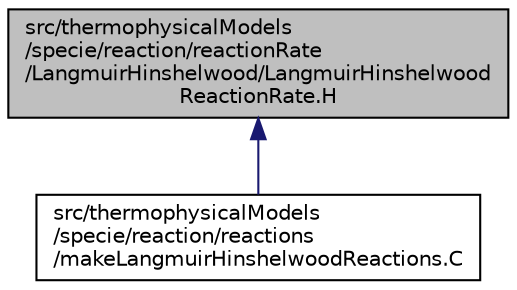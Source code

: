 digraph "src/thermophysicalModels/specie/reaction/reactionRate/LangmuirHinshelwood/LangmuirHinshelwoodReactionRate.H"
{
  bgcolor="transparent";
  edge [fontname="Helvetica",fontsize="10",labelfontname="Helvetica",labelfontsize="10"];
  node [fontname="Helvetica",fontsize="10",shape=record];
  Node1 [label="src/thermophysicalModels\l/specie/reaction/reactionRate\l/LangmuirHinshelwood/LangmuirHinshelwood\lReactionRate.H",height=0.2,width=0.4,color="black", fillcolor="grey75", style="filled", fontcolor="black"];
  Node1 -> Node2 [dir="back",color="midnightblue",fontsize="10",style="solid",fontname="Helvetica"];
  Node2 [label="src/thermophysicalModels\l/specie/reaction/reactions\l/makeLangmuirHinshelwoodReactions.C",height=0.2,width=0.4,color="black",URL="$a10345.html"];
}
